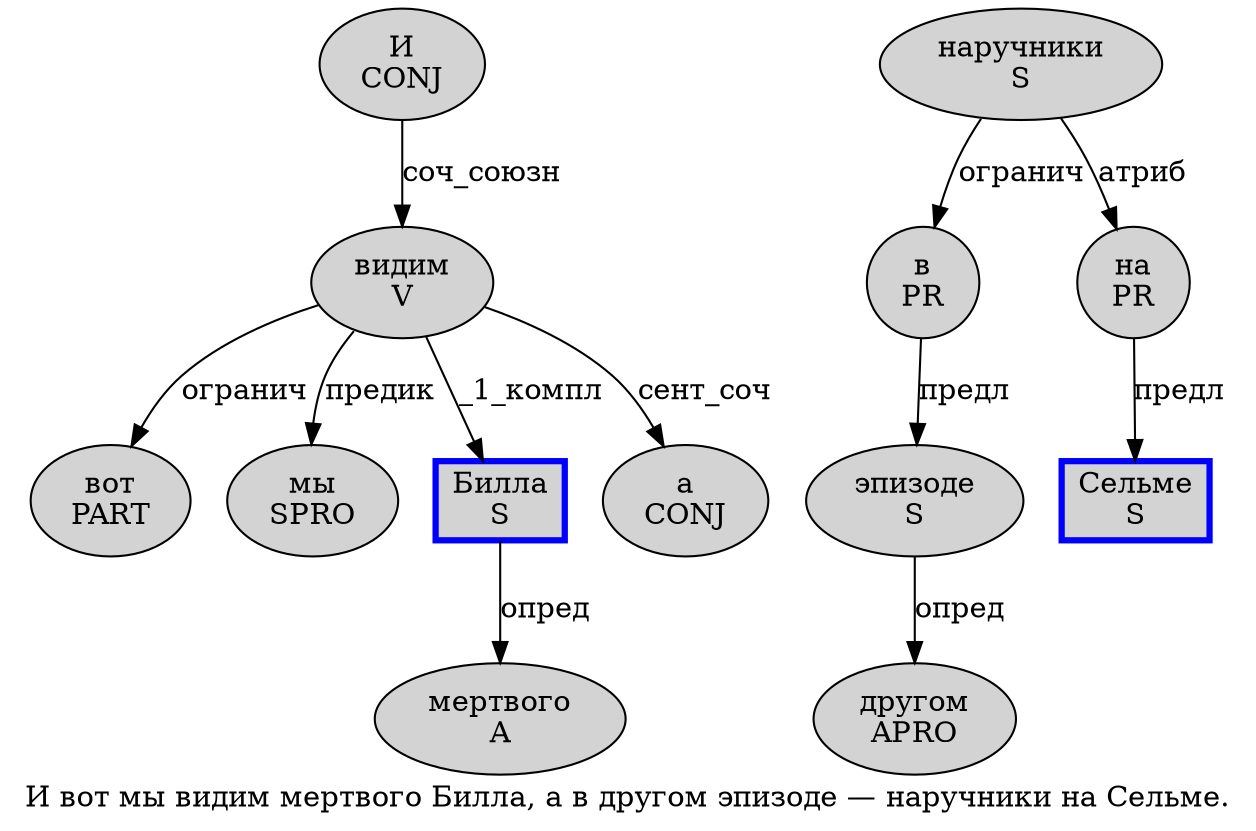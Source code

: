 digraph SENTENCE_1518 {
	graph [label="И вот мы видим мертвого Билла, а в другом эпизоде — наручники на Сельме."]
	node [style=filled]
		0 [label="И
CONJ" color="" fillcolor=lightgray penwidth=1 shape=ellipse]
		1 [label="вот
PART" color="" fillcolor=lightgray penwidth=1 shape=ellipse]
		2 [label="мы
SPRO" color="" fillcolor=lightgray penwidth=1 shape=ellipse]
		3 [label="видим
V" color="" fillcolor=lightgray penwidth=1 shape=ellipse]
		4 [label="мертвого
A" color="" fillcolor=lightgray penwidth=1 shape=ellipse]
		5 [label="Билла
S" color=blue fillcolor=lightgray penwidth=3 shape=box]
		7 [label="а
CONJ" color="" fillcolor=lightgray penwidth=1 shape=ellipse]
		8 [label="в
PR" color="" fillcolor=lightgray penwidth=1 shape=ellipse]
		9 [label="другом
APRO" color="" fillcolor=lightgray penwidth=1 shape=ellipse]
		10 [label="эпизоде
S" color="" fillcolor=lightgray penwidth=1 shape=ellipse]
		12 [label="наручники
S" color="" fillcolor=lightgray penwidth=1 shape=ellipse]
		13 [label="на
PR" color="" fillcolor=lightgray penwidth=1 shape=ellipse]
		14 [label="Сельме
S" color=blue fillcolor=lightgray penwidth=3 shape=box]
			3 -> 1 [label="огранич"]
			3 -> 2 [label="предик"]
			3 -> 5 [label="_1_компл"]
			3 -> 7 [label="сент_соч"]
			10 -> 9 [label="опред"]
			0 -> 3 [label="соч_союзн"]
			8 -> 10 [label="предл"]
			5 -> 4 [label="опред"]
			12 -> 8 [label="огранич"]
			12 -> 13 [label="атриб"]
			13 -> 14 [label="предл"]
}
